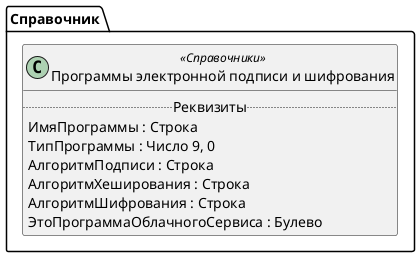 ﻿@startuml ПрограммыЭлектроннойПодписиИШифрования
'!include templates.wsd
'..\include templates.wsd
class Справочник.ПрограммыЭлектроннойПодписиИШифрования as "Программы электронной подписи и шифрования" <<Справочники>>
{
..Реквизиты..
ИмяПрограммы : Строка
ТипПрограммы : Число 9, 0
АлгоритмПодписи : Строка
АлгоритмХеширования : Строка
АлгоритмШифрования : Строка
ЭтоПрограммаОблачногоСервиса : Булево
}
@enduml

